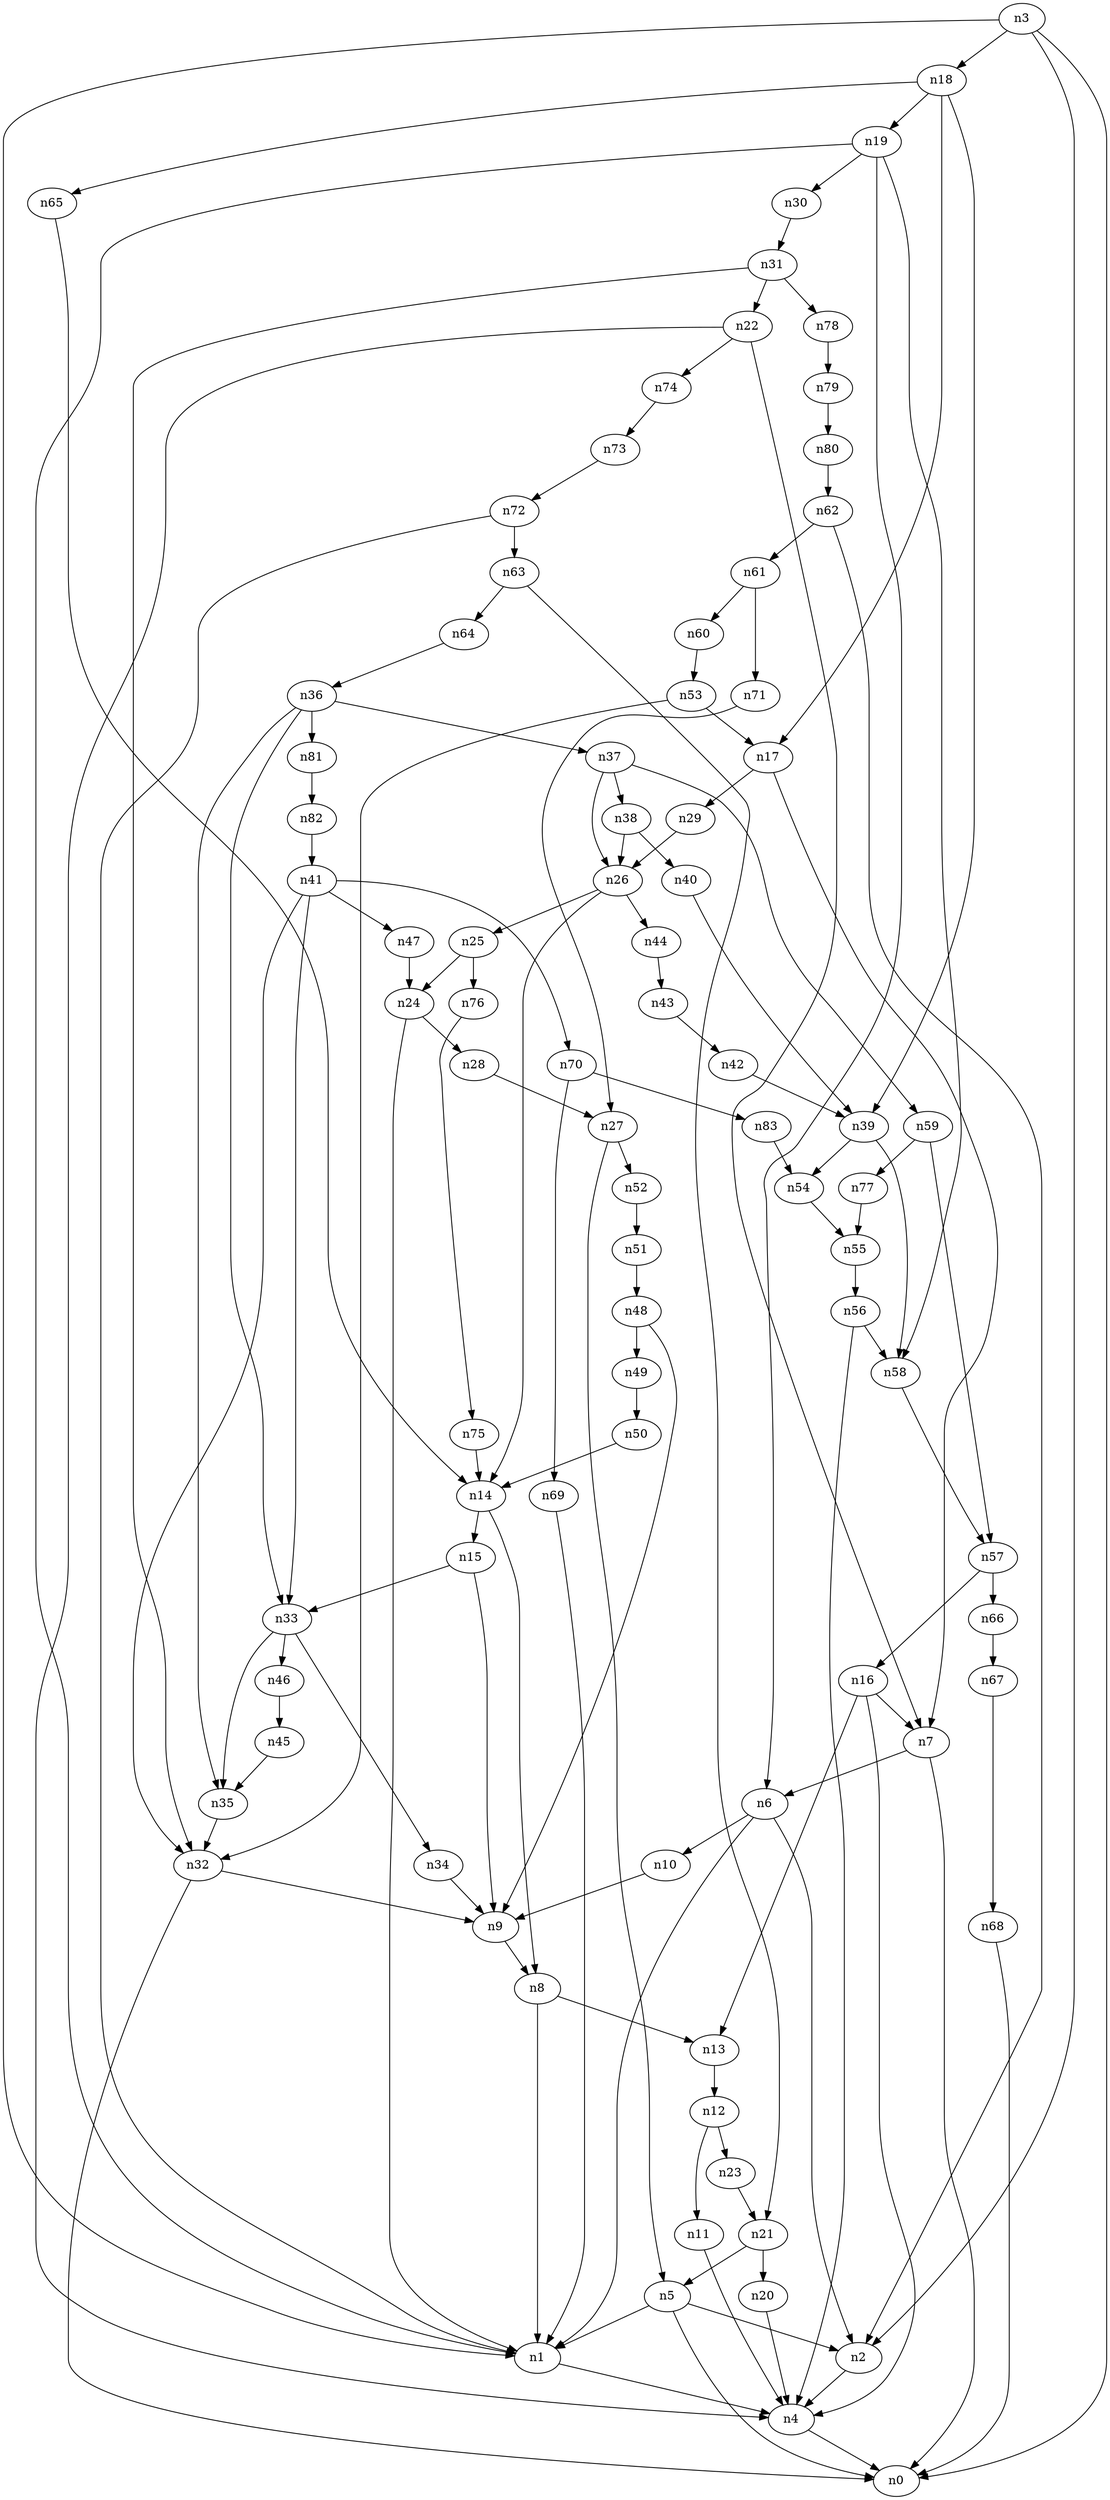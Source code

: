 digraph G {
	n1 -> n4	 [_graphml_id=e4];
	n2 -> n4	 [_graphml_id=e7];
	n3 -> n0	 [_graphml_id=e0];
	n3 -> n1	 [_graphml_id=e3];
	n3 -> n2	 [_graphml_id=e6];
	n3 -> n18	 [_graphml_id=e77];
	n4 -> n0	 [_graphml_id=e1];
	n5 -> n0	 [_graphml_id=e2];
	n5 -> n1	 [_graphml_id=e5];
	n5 -> n2	 [_graphml_id=e8];
	n6 -> n1	 [_graphml_id=e9];
	n6 -> n2	 [_graphml_id=e10];
	n6 -> n10	 [_graphml_id=e16];
	n7 -> n0	 [_graphml_id=e11];
	n7 -> n6	 [_graphml_id=e12];
	n8 -> n1	 [_graphml_id=e13];
	n8 -> n13	 [_graphml_id=e20];
	n9 -> n8	 [_graphml_id=e14];
	n10 -> n9	 [_graphml_id=e15];
	n11 -> n4	 [_graphml_id=e17];
	n12 -> n11	 [_graphml_id=e18];
	n12 -> n23	 [_graphml_id=e36];
	n13 -> n12	 [_graphml_id=e19];
	n14 -> n8	 [_graphml_id=e21];
	n14 -> n15	 [_graphml_id=e22];
	n15 -> n9	 [_graphml_id=e23];
	n15 -> n33	 [_graphml_id=e52];
	n16 -> n4	 [_graphml_id=e25];
	n16 -> n7	 [_graphml_id=e24];
	n16 -> n13	 [_graphml_id=e26];
	n17 -> n7	 [_graphml_id=e27];
	n17 -> n29	 [_graphml_id=e45];
	n18 -> n17	 [_graphml_id=e28];
	n18 -> n19	 [_graphml_id=e29];
	n18 -> n39	 [_graphml_id=e62];
	n18 -> n65	 [_graphml_id=e106];
	n19 -> n1	 [_graphml_id=e30];
	n19 -> n6	 [_graphml_id=e47];
	n19 -> n30	 [_graphml_id=e48];
	n19 -> n58	 [_graphml_id=e117];
	n20 -> n4	 [_graphml_id=e31];
	n21 -> n5	 [_graphml_id=e33];
	n21 -> n20	 [_graphml_id=e32];
	n22 -> n4	 [_graphml_id=e35];
	n22 -> n7	 [_graphml_id=e34];
	n22 -> n74	 [_graphml_id=e121];
	n23 -> n21	 [_graphml_id=e37];
	n24 -> n1	 [_graphml_id=e38];
	n24 -> n28	 [_graphml_id=e44];
	n25 -> n24	 [_graphml_id=e39];
	n25 -> n76	 [_graphml_id=e124];
	n26 -> n14	 [_graphml_id=e41];
	n26 -> n25	 [_graphml_id=e40];
	n26 -> n44	 [_graphml_id=e71];
	n27 -> n5	 [_graphml_id=e42];
	n27 -> n52	 [_graphml_id=e84];
	n28 -> n27	 [_graphml_id=e43];
	n29 -> n26	 [_graphml_id=e46];
	n30 -> n31	 [_graphml_id=e49];
	n31 -> n22	 [_graphml_id=e57];
	n31 -> n32	 [_graphml_id=e50];
	n31 -> n78	 [_graphml_id=e128];
	n32 -> n0	 [_graphml_id=e51];
	n32 -> n9	 [_graphml_id=e87];
	n33 -> n34	 [_graphml_id=e53];
	n33 -> n35	 [_graphml_id=e56];
	n33 -> n46	 [_graphml_id=e74];
	n34 -> n9	 [_graphml_id=e54];
	n35 -> n32	 [_graphml_id=e55];
	n36 -> n33	 [_graphml_id=e58];
	n36 -> n35	 [_graphml_id=e67];
	n36 -> n37	 [_graphml_id=e59];
	n36 -> n81	 [_graphml_id=e132];
	n37 -> n26	 [_graphml_id=e107];
	n37 -> n38	 [_graphml_id=e60];
	n37 -> n59	 [_graphml_id=e96];
	n38 -> n26	 [_graphml_id=e61];
	n38 -> n40	 [_graphml_id=e64];
	n39 -> n54	 [_graphml_id=e88];
	n39 -> n58	 [_graphml_id=e97];
	n40 -> n39	 [_graphml_id=e63];
	n41 -> n32	 [_graphml_id=e65];
	n41 -> n33	 [_graphml_id=e66];
	n41 -> n47	 [_graphml_id=e75];
	n41 -> n70	 [_graphml_id=e114];
	n42 -> n39	 [_graphml_id=e68];
	n43 -> n42	 [_graphml_id=e69];
	n44 -> n43	 [_graphml_id=e70];
	n45 -> n35	 [_graphml_id=e72];
	n46 -> n45	 [_graphml_id=e73];
	n47 -> n24	 [_graphml_id=e76];
	n48 -> n9	 [_graphml_id=e78];
	n48 -> n49	 [_graphml_id=e79];
	n49 -> n50	 [_graphml_id=e80];
	n50 -> n14	 [_graphml_id=e81];
	n51 -> n48	 [_graphml_id=e82];
	n52 -> n51	 [_graphml_id=e83];
	n53 -> n17	 [_graphml_id=e86];
	n53 -> n32	 [_graphml_id=e85];
	n54 -> n55	 [_graphml_id=e89];
	n55 -> n56	 [_graphml_id=e90];
	n56 -> n4	 [_graphml_id=e91];
	n56 -> n58	 [_graphml_id=e94];
	n57 -> n16	 [_graphml_id=e92];
	n57 -> n66	 [_graphml_id=e108];
	n58 -> n57	 [_graphml_id=e93];
	n59 -> n57	 [_graphml_id=e95];
	n59 -> n77	 [_graphml_id=e126];
	n60 -> n53	 [_graphml_id=e98];
	n61 -> n60	 [_graphml_id=e99];
	n61 -> n71	 [_graphml_id=e116];
	n62 -> n2	 [_graphml_id=e101];
	n62 -> n61	 [_graphml_id=e100];
	n63 -> n21	 [_graphml_id=e102];
	n63 -> n64	 [_graphml_id=e103];
	n64 -> n36	 [_graphml_id=e104];
	n65 -> n14	 [_graphml_id=e105];
	n66 -> n67	 [_graphml_id=e109];
	n67 -> n68	 [_graphml_id=e110];
	n68 -> n0	 [_graphml_id=e111];
	n69 -> n1	 [_graphml_id=e112];
	n70 -> n69	 [_graphml_id=e113];
	n70 -> n83	 [_graphml_id=e135];
	n71 -> n27	 [_graphml_id=e115];
	n72 -> n1	 [_graphml_id=e118];
	n72 -> n63	 [_graphml_id=e127];
	n73 -> n72	 [_graphml_id=e119];
	n74 -> n73	 [_graphml_id=e120];
	n75 -> n14	 [_graphml_id=e122];
	n76 -> n75	 [_graphml_id=e123];
	n77 -> n55	 [_graphml_id=e125];
	n78 -> n79	 [_graphml_id=e129];
	n79 -> n80	 [_graphml_id=e130];
	n80 -> n62	 [_graphml_id=e131];
	n81 -> n82	 [_graphml_id=e133];
	n82 -> n41	 [_graphml_id=e134];
	n83 -> n54	 [_graphml_id=e136];
}
